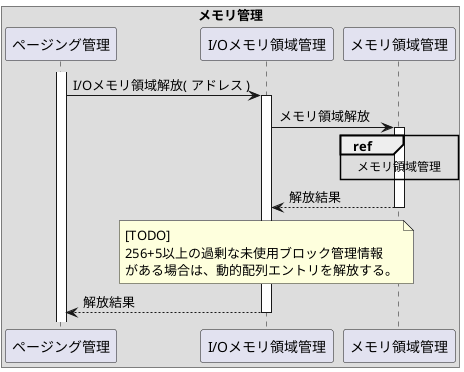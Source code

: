 @startuml

box "メモリ管理"
    participant "ページング管理"    as page
    participant "I/Oメモリ領域管理" as io
    participant "メモリ領域管理"    as area
end box

activate page

page -> io: I/Oメモリ領域解放( アドレス )
activate io

io -> area: メモリ領域解放
activate area
ref over area: メモリ領域管理
io <-- area: 解放結果
deactivate area

note over io
    [TODO]
    256+5以上の過剰な未使用ブロック管理情報
    がある場合は、動的配列エントリを解放する。
end note

page <-- io: 解放結果
deactivate io

@enduml
